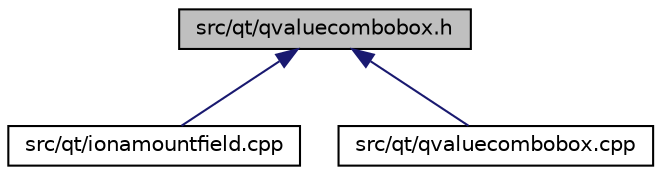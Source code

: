 digraph "src/qt/qvaluecombobox.h"
{
  edge [fontname="Helvetica",fontsize="10",labelfontname="Helvetica",labelfontsize="10"];
  node [fontname="Helvetica",fontsize="10",shape=record];
  Node3 [label="src/qt/qvaluecombobox.h",height=0.2,width=0.4,color="black", fillcolor="grey75", style="filled", fontcolor="black"];
  Node3 -> Node4 [dir="back",color="midnightblue",fontsize="10",style="solid",fontname="Helvetica"];
  Node4 [label="src/qt/ionamountfield.cpp",height=0.2,width=0.4,color="black", fillcolor="white", style="filled",URL="$d7/d3b/ionamountfield_8cpp.html"];
  Node3 -> Node5 [dir="back",color="midnightblue",fontsize="10",style="solid",fontname="Helvetica"];
  Node5 [label="src/qt/qvaluecombobox.cpp",height=0.2,width=0.4,color="black", fillcolor="white", style="filled",URL="$d0/d4b/qvaluecombobox_8cpp.html"];
}

